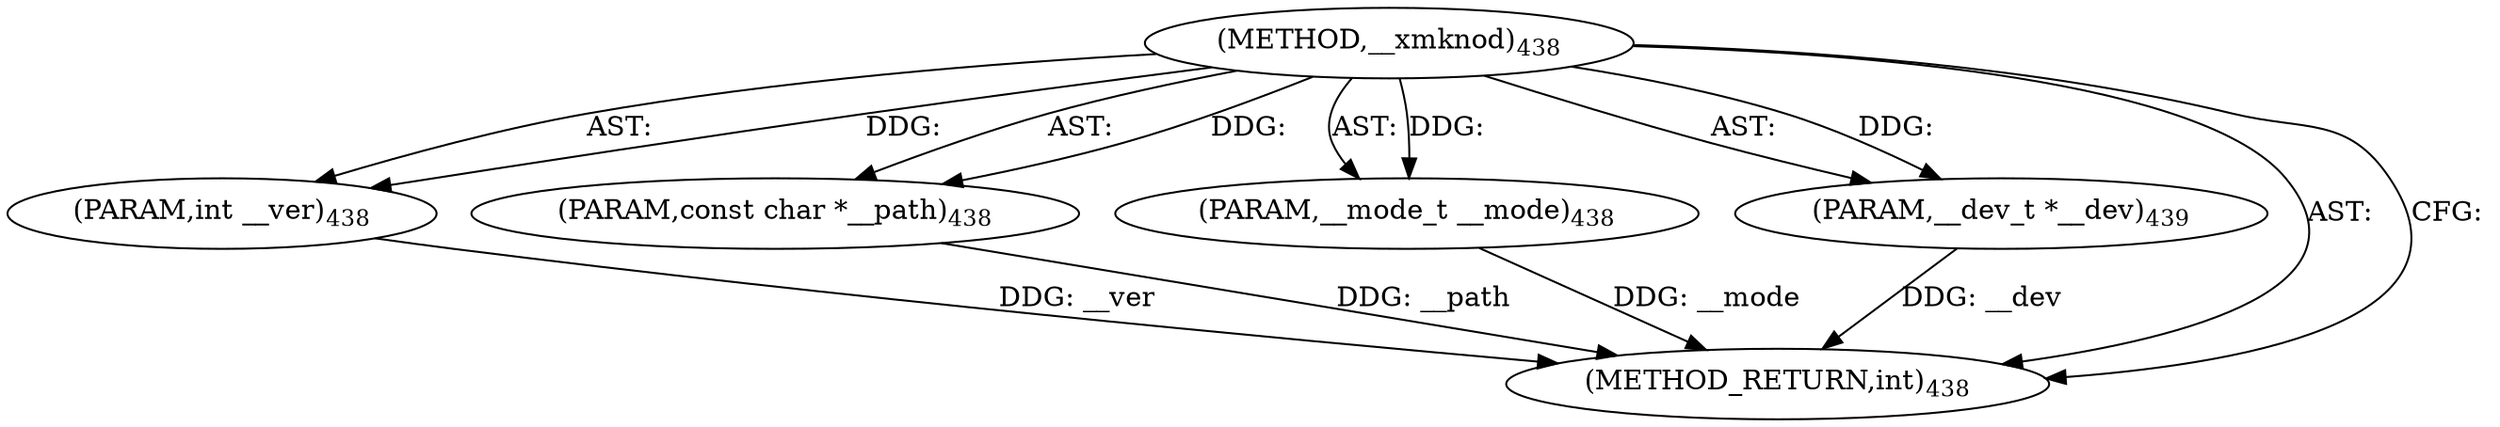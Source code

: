 digraph "__xmknod" {  
"33541" [label = <(METHOD,__xmknod)<SUB>438</SUB>> ]
"33542" [label = <(PARAM,int __ver)<SUB>438</SUB>> ]
"33543" [label = <(PARAM,const char *__path)<SUB>438</SUB>> ]
"33544" [label = <(PARAM,__mode_t __mode)<SUB>438</SUB>> ]
"33545" [label = <(PARAM,__dev_t *__dev)<SUB>439</SUB>> ]
"33546" [label = <(METHOD_RETURN,int)<SUB>438</SUB>> ]
  "33541" -> "33542"  [ label = "AST: "] 
  "33541" -> "33543"  [ label = "AST: "] 
  "33541" -> "33544"  [ label = "AST: "] 
  "33541" -> "33545"  [ label = "AST: "] 
  "33541" -> "33546"  [ label = "AST: "] 
  "33541" -> "33546"  [ label = "CFG: "] 
  "33542" -> "33546"  [ label = "DDG: __ver"] 
  "33543" -> "33546"  [ label = "DDG: __path"] 
  "33544" -> "33546"  [ label = "DDG: __mode"] 
  "33545" -> "33546"  [ label = "DDG: __dev"] 
  "33541" -> "33542"  [ label = "DDG: "] 
  "33541" -> "33543"  [ label = "DDG: "] 
  "33541" -> "33544"  [ label = "DDG: "] 
  "33541" -> "33545"  [ label = "DDG: "] 
}
